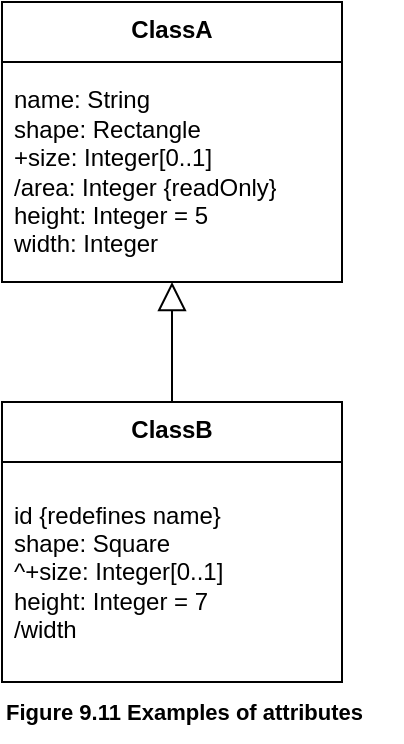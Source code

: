 <mxfile version="21.6.8" type="device" pages="2">
  <diagram name="9.11" id="_L46w2gx4oW3CvAilgDi">
    <mxGraphModel dx="880" dy="511" grid="1" gridSize="10" guides="1" tooltips="1" connect="1" arrows="1" fold="1" page="1" pageScale="1" pageWidth="1169" pageHeight="827" math="0" shadow="0">
      <root>
        <mxCell id="0" />
        <mxCell id="1" parent="0" />
        <mxCell id="O6ueZTR4S2BsM5i2jakl-1" style="edgeStyle=orthogonalEdgeStyle;rounded=0;orthogonalLoop=1;jettySize=auto;html=1;endArrow=block;endFill=0;endSize=12;" edge="1" parent="1" source="O6ueZTR4S2BsM5i2jakl-4" target="O6ueZTR4S2BsM5i2jakl-2">
          <mxGeometry relative="1" as="geometry" />
        </mxCell>
        <mxCell id="O6ueZTR4S2BsM5i2jakl-2" value="&lt;b&gt;ClassA&lt;/b&gt;" style="swimlane;fontStyle=0;align=center;verticalAlign=top;childLayout=stackLayout;horizontal=1;startSize=30;horizontalStack=0;resizeParent=1;resizeParentMax=0;resizeLast=0;collapsible=0;marginBottom=0;html=1;whiteSpace=wrap;" vertex="1" parent="1">
          <mxGeometry width="170" height="140" as="geometry" />
        </mxCell>
        <mxCell id="O6ueZTR4S2BsM5i2jakl-3" value="name: String&lt;br&gt;shape: Rectangle&lt;br&gt;+size: Integer[0..1]&lt;br&gt;/area: Integer {readOnly}&lt;br&gt;height: Integer = 5&lt;br&gt;width: Integer" style="text;html=1;strokeColor=none;fillColor=none;align=left;verticalAlign=middle;spacingLeft=4;spacingRight=4;overflow=hidden;rotatable=0;points=[[0,0.5],[1,0.5]];portConstraint=eastwest;whiteSpace=wrap;" vertex="1" parent="O6ueZTR4S2BsM5i2jakl-2">
          <mxGeometry y="30" width="170" height="110" as="geometry" />
        </mxCell>
        <mxCell id="O6ueZTR4S2BsM5i2jakl-4" value="&lt;b&gt;ClassB&lt;/b&gt;" style="swimlane;fontStyle=0;align=center;verticalAlign=top;childLayout=stackLayout;horizontal=1;startSize=30;horizontalStack=0;resizeParent=1;resizeParentMax=0;resizeLast=0;collapsible=0;marginBottom=0;html=1;whiteSpace=wrap;" vertex="1" parent="1">
          <mxGeometry y="200" width="170" height="140" as="geometry" />
        </mxCell>
        <mxCell id="O6ueZTR4S2BsM5i2jakl-5" value="id {redefines name}&lt;br&gt;shape: Square&lt;br&gt;^+size: Integer[0..1]&lt;br&gt;height: Integer = 7&lt;br&gt;/width" style="text;html=1;strokeColor=none;fillColor=none;align=left;verticalAlign=middle;spacingLeft=4;spacingRight=4;overflow=hidden;rotatable=0;points=[[0,0.5],[1,0.5]];portConstraint=eastwest;whiteSpace=wrap;" vertex="1" parent="O6ueZTR4S2BsM5i2jakl-4">
          <mxGeometry y="30" width="170" height="110" as="geometry" />
        </mxCell>
        <mxCell id="O6ueZTR4S2BsM5i2jakl-6" value="&lt;b&gt;Figure 9.11 Examples of attributes&lt;/b&gt;" style="text;html=1;align=left;verticalAlign=middle;resizable=0;points=[];autosize=1;strokeColor=none;fillColor=none;fontSize=11;fontFamily=Helvetica;fontColor=default;" vertex="1" parent="1">
          <mxGeometry y="340" width="200" height="30" as="geometry" />
        </mxCell>
      </root>
    </mxGraphModel>
  </diagram>
  <diagram id="mZzQMaphArFFGc9hM9Ef" name="9.12">
    <mxGraphModel dx="880" dy="1338" grid="1" gridSize="10" guides="1" tooltips="1" connect="1" arrows="1" fold="1" page="1" pageScale="1" pageWidth="1169" pageHeight="827" math="0" shadow="0">
      <root>
        <mxCell id="0" />
        <mxCell id="1" parent="0" />
        <mxCell id="0aIS-Fi52kE4N8Uk3zfj-1" style="edgeStyle=orthogonalEdgeStyle;rounded=0;orthogonalLoop=1;jettySize=auto;html=1;endArrow=openThin;endFill=0;endSize=12;" edge="1" parent="1" source="0aIS-Fi52kE4N8Uk3zfj-2" target="0aIS-Fi52kE4N8Uk3zfj-3">
          <mxGeometry relative="1" as="geometry" />
        </mxCell>
        <mxCell id="0aIS-Fi52kE4N8Uk3zfj-2" value="&lt;b&gt;Window&lt;/b&gt;" style="fontStyle=0;html=1;whiteSpace=wrap;" vertex="1" parent="1">
          <mxGeometry width="120" height="40" as="geometry" />
        </mxCell>
        <mxCell id="0aIS-Fi52kE4N8Uk3zfj-3" value="&lt;b&gt;Area&lt;/b&gt;" style="fontStyle=0;html=1;whiteSpace=wrap;" vertex="1" parent="1">
          <mxGeometry x="240" width="120" height="40" as="geometry" />
        </mxCell>
        <mxCell id="0aIS-Fi52kE4N8Uk3zfj-4" value="size" style="text;html=1;align=center;verticalAlign=middle;resizable=0;points=[];autosize=1;strokeColor=none;fillColor=none;" vertex="1" parent="1">
          <mxGeometry x="191" y="-4" width="40" height="30" as="geometry" />
        </mxCell>
        <mxCell id="0aIS-Fi52kE4N8Uk3zfj-5" value="1" style="text;html=1;align=center;verticalAlign=middle;resizable=0;points=[];autosize=1;strokeColor=none;fillColor=none;" vertex="1" parent="1">
          <mxGeometry x="197" y="15" width="30" height="30" as="geometry" />
        </mxCell>
        <mxCell id="0aIS-Fi52kE4N8Uk3zfj-6" value="" style="shape=waypoint;sketch=0;size=6;pointerEvents=1;points=[];fillColor=none;resizable=0;rotatable=0;perimeter=centerPerimeter;snapToPoint=1;" vertex="1" parent="1">
          <mxGeometry x="230" y="10" width="20" height="20" as="geometry" />
        </mxCell>
        <mxCell id="0aIS-Fi52kE4N8Uk3zfj-7" value="&lt;b&gt;Figure 9.12 Association-like notation for attributes&lt;/b&gt;" style="text;html=1;align=left;verticalAlign=middle;resizable=0;points=[];autosize=1;strokeColor=none;fillColor=none;fontSize=11;fontFamily=Helvetica;fontColor=default;" vertex="1" parent="1">
          <mxGeometry y="40" width="290" height="30" as="geometry" />
        </mxCell>
      </root>
    </mxGraphModel>
  </diagram>
</mxfile>
